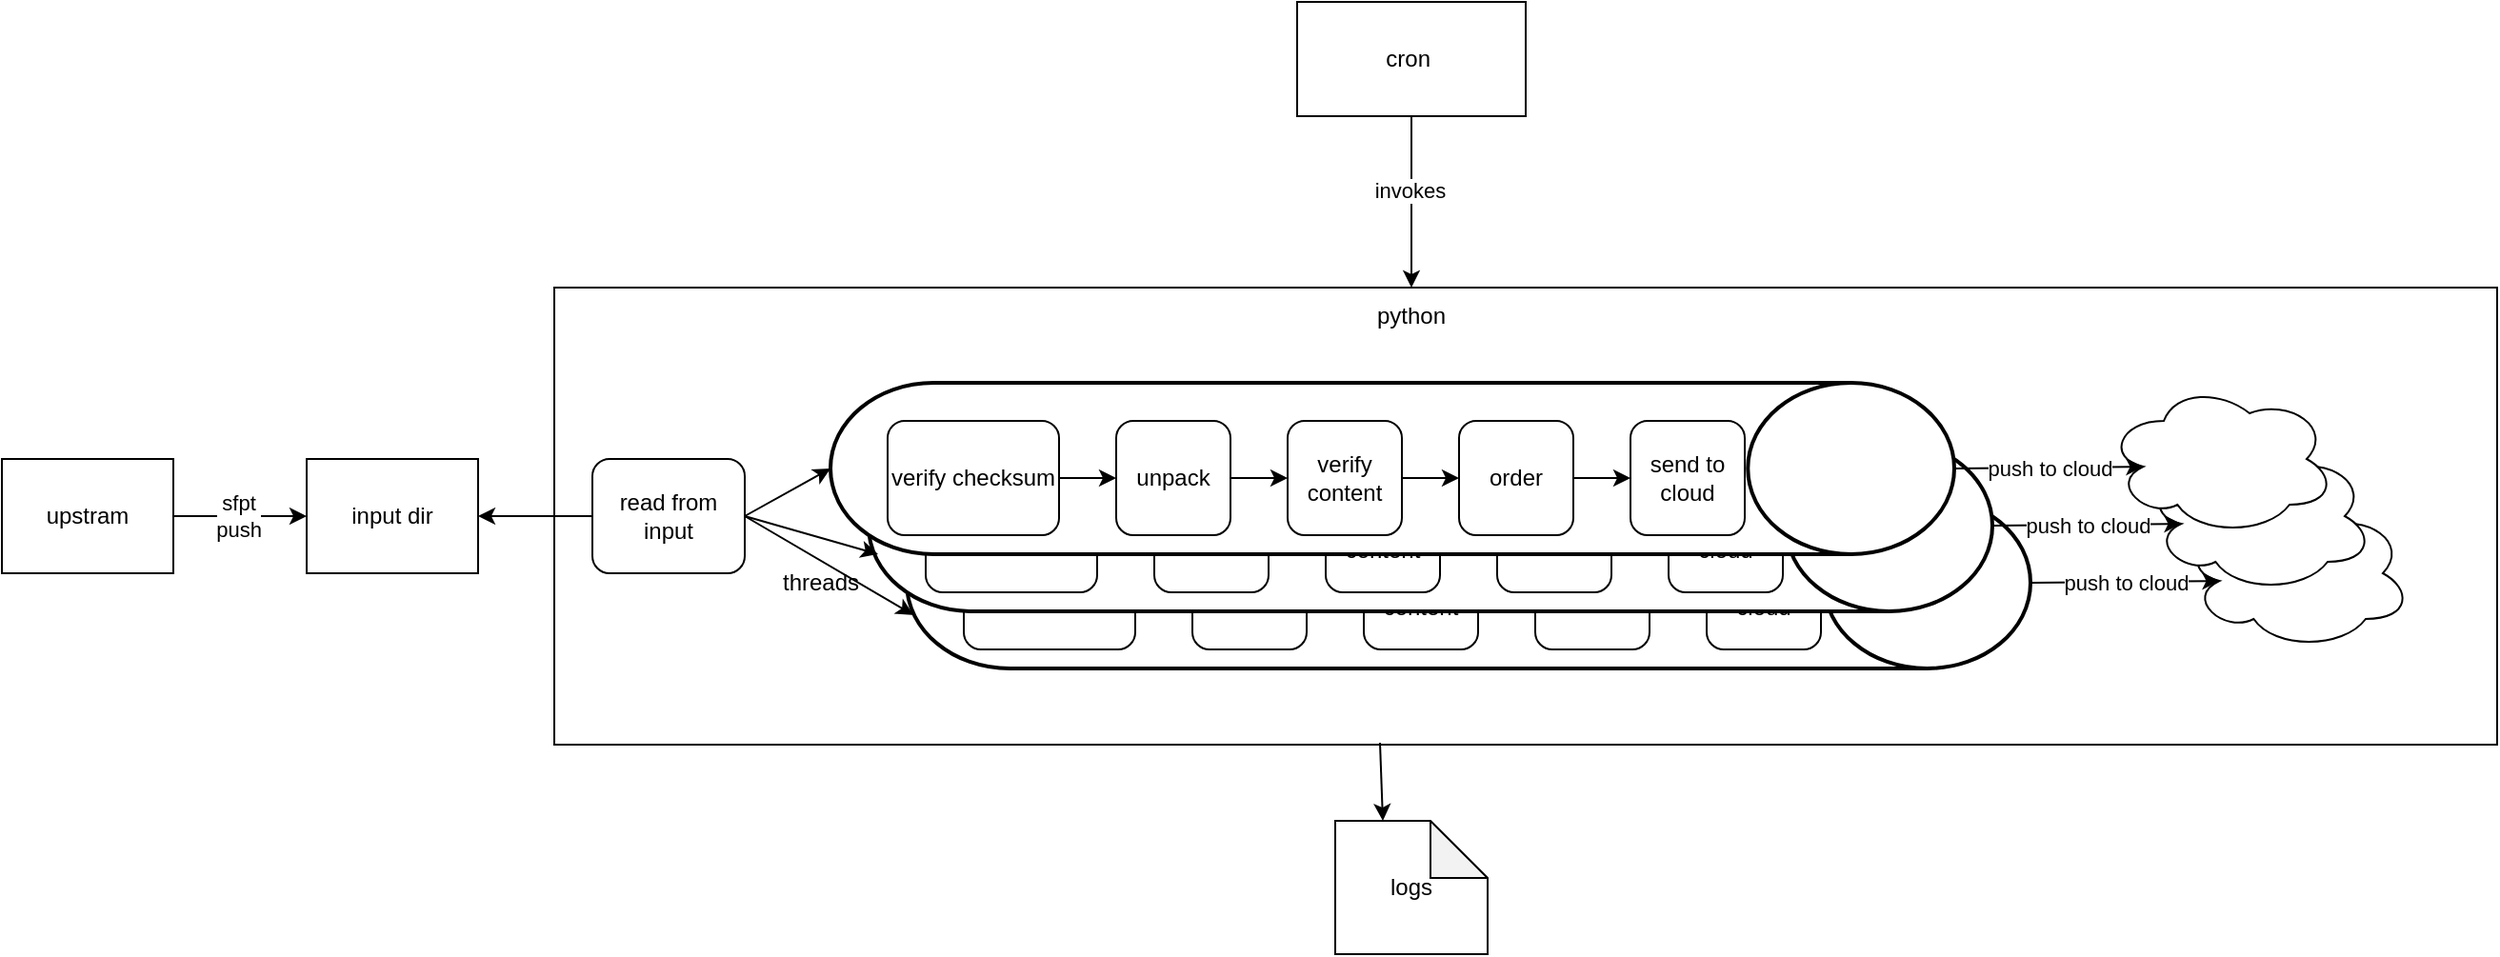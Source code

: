 <mxfile version="28.1.1">
  <diagram name="Page-1" id="q3n8ZEGxXDpEtiMqKn5M">
    <mxGraphModel dx="1567" dy="911" grid="1" gridSize="10" guides="1" tooltips="1" connect="1" arrows="1" fold="1" page="1" pageScale="1" pageWidth="850" pageHeight="1100" math="0" shadow="0">
      <root>
        <mxCell id="0" />
        <mxCell id="1" parent="0" />
        <mxCell id="0xNz1WRSWrmB9gClnGDd-66" value="" style="rounded=0;whiteSpace=wrap;html=1;" vertex="1" parent="1">
          <mxGeometry x="380" y="210" width="1020" height="240" as="geometry" />
        </mxCell>
        <mxCell id="0xNz1WRSWrmB9gClnGDd-1" value="upstram" style="rounded=0;whiteSpace=wrap;html=1;" vertex="1" parent="1">
          <mxGeometry x="90" y="300" width="90" height="60" as="geometry" />
        </mxCell>
        <mxCell id="0xNz1WRSWrmB9gClnGDd-2" value="input dir" style="rounded=0;whiteSpace=wrap;html=1;" vertex="1" parent="1">
          <mxGeometry x="250" y="300" width="90" height="60" as="geometry" />
        </mxCell>
        <mxCell id="0xNz1WRSWrmB9gClnGDd-3" value="" style="endArrow=classic;html=1;rounded=0;exitX=1;exitY=0.5;exitDx=0;exitDy=0;entryX=0;entryY=0.5;entryDx=0;entryDy=0;" edge="1" parent="1" source="0xNz1WRSWrmB9gClnGDd-1" target="0xNz1WRSWrmB9gClnGDd-2">
          <mxGeometry width="50" height="50" relative="1" as="geometry">
            <mxPoint x="140" y="450" as="sourcePoint" />
            <mxPoint x="190" y="400" as="targetPoint" />
          </mxGeometry>
        </mxCell>
        <mxCell id="0xNz1WRSWrmB9gClnGDd-4" value="&lt;div&gt;sfpt&lt;/div&gt;&lt;div&gt;push&lt;/div&gt;" style="edgeLabel;html=1;align=center;verticalAlign=middle;resizable=0;points=[];" vertex="1" connectable="0" parent="0xNz1WRSWrmB9gClnGDd-3">
          <mxGeometry x="0.12" y="-2" relative="1" as="geometry">
            <mxPoint x="-5" y="-2" as="offset" />
          </mxGeometry>
        </mxCell>
        <mxCell id="0xNz1WRSWrmB9gClnGDd-5" value="read from input" style="rounded=1;whiteSpace=wrap;html=1;" vertex="1" parent="1">
          <mxGeometry x="400" y="300" width="80" height="60" as="geometry" />
        </mxCell>
        <mxCell id="0xNz1WRSWrmB9gClnGDd-64" value="" style="group" vertex="1" connectable="0" parent="1">
          <mxGeometry x="525" y="260" width="830" height="150" as="geometry" />
        </mxCell>
        <mxCell id="0xNz1WRSWrmB9gClnGDd-36" value="" style="group" vertex="1" connectable="0" parent="0xNz1WRSWrmB9gClnGDd-64">
          <mxGeometry x="40" y="60" width="790" height="90" as="geometry" />
        </mxCell>
        <mxCell id="0xNz1WRSWrmB9gClnGDd-37" value="" style="strokeWidth=2;html=1;shape=mxgraph.flowchart.direct_data;whiteSpace=wrap;" vertex="1" parent="0xNz1WRSWrmB9gClnGDd-36">
          <mxGeometry width="590" height="90" as="geometry" />
        </mxCell>
        <mxCell id="0xNz1WRSWrmB9gClnGDd-38" value="verify checksum" style="rounded=1;whiteSpace=wrap;html=1;" vertex="1" parent="0xNz1WRSWrmB9gClnGDd-36">
          <mxGeometry x="30" y="20" width="90" height="60" as="geometry" />
        </mxCell>
        <mxCell id="0xNz1WRSWrmB9gClnGDd-39" value="unpack" style="rounded=1;whiteSpace=wrap;html=1;" vertex="1" parent="0xNz1WRSWrmB9gClnGDd-36">
          <mxGeometry x="150" y="20" width="60" height="60" as="geometry" />
        </mxCell>
        <mxCell id="0xNz1WRSWrmB9gClnGDd-40" value="verify content" style="rounded=1;whiteSpace=wrap;html=1;" vertex="1" parent="0xNz1WRSWrmB9gClnGDd-36">
          <mxGeometry x="240" y="20" width="60" height="60" as="geometry" />
        </mxCell>
        <mxCell id="0xNz1WRSWrmB9gClnGDd-41" value="order" style="rounded=1;whiteSpace=wrap;html=1;" vertex="1" parent="0xNz1WRSWrmB9gClnGDd-36">
          <mxGeometry x="330" y="20" width="60" height="60" as="geometry" />
        </mxCell>
        <mxCell id="0xNz1WRSWrmB9gClnGDd-42" value="send to cloud" style="rounded=1;whiteSpace=wrap;html=1;" vertex="1" parent="0xNz1WRSWrmB9gClnGDd-36">
          <mxGeometry x="420" y="20" width="60" height="60" as="geometry" />
        </mxCell>
        <mxCell id="0xNz1WRSWrmB9gClnGDd-43" value="" style="endArrow=classic;html=1;rounded=0;exitX=1;exitY=0.5;exitDx=0;exitDy=0;entryX=0;entryY=0.5;entryDx=0;entryDy=0;" edge="1" parent="0xNz1WRSWrmB9gClnGDd-36" source="0xNz1WRSWrmB9gClnGDd-38" target="0xNz1WRSWrmB9gClnGDd-39">
          <mxGeometry width="50" height="50" relative="1" as="geometry">
            <mxPoint x="130" as="sourcePoint" />
            <mxPoint x="180" y="-50" as="targetPoint" />
          </mxGeometry>
        </mxCell>
        <mxCell id="0xNz1WRSWrmB9gClnGDd-44" value="" style="endArrow=classic;html=1;rounded=0;exitX=1;exitY=0.5;exitDx=0;exitDy=0;entryX=0;entryY=0.5;entryDx=0;entryDy=0;" edge="1" parent="0xNz1WRSWrmB9gClnGDd-36" source="0xNz1WRSWrmB9gClnGDd-39" target="0xNz1WRSWrmB9gClnGDd-40">
          <mxGeometry width="50" height="50" relative="1" as="geometry">
            <mxPoint x="270" y="210" as="sourcePoint" />
            <mxPoint x="320" y="160" as="targetPoint" />
          </mxGeometry>
        </mxCell>
        <mxCell id="0xNz1WRSWrmB9gClnGDd-45" value="" style="endArrow=classic;html=1;rounded=0;exitX=1;exitY=0.5;exitDx=0;exitDy=0;entryX=0;entryY=0.5;entryDx=0;entryDy=0;" edge="1" parent="0xNz1WRSWrmB9gClnGDd-36" source="0xNz1WRSWrmB9gClnGDd-40" target="0xNz1WRSWrmB9gClnGDd-41">
          <mxGeometry width="50" height="50" relative="1" as="geometry">
            <mxPoint x="270" y="210" as="sourcePoint" />
            <mxPoint x="320" y="160" as="targetPoint" />
          </mxGeometry>
        </mxCell>
        <mxCell id="0xNz1WRSWrmB9gClnGDd-46" value="" style="endArrow=classic;html=1;rounded=0;exitX=1;exitY=0.5;exitDx=0;exitDy=0;entryX=0;entryY=0.5;entryDx=0;entryDy=0;" edge="1" parent="0xNz1WRSWrmB9gClnGDd-36" source="0xNz1WRSWrmB9gClnGDd-41" target="0xNz1WRSWrmB9gClnGDd-42">
          <mxGeometry width="50" height="50" relative="1" as="geometry">
            <mxPoint x="270" y="210" as="sourcePoint" />
            <mxPoint x="320" y="160" as="targetPoint" />
          </mxGeometry>
        </mxCell>
        <mxCell id="0xNz1WRSWrmB9gClnGDd-47" value="" style="ellipse;shape=cloud;whiteSpace=wrap;html=1;" vertex="1" parent="0xNz1WRSWrmB9gClnGDd-36">
          <mxGeometry x="670" width="120" height="80" as="geometry" />
        </mxCell>
        <mxCell id="0xNz1WRSWrmB9gClnGDd-48" value="" style="endArrow=classic;html=1;rounded=0;exitX=1;exitY=0.5;exitDx=0;exitDy=0;exitPerimeter=0;entryX=0.16;entryY=0.55;entryDx=0;entryDy=0;entryPerimeter=0;" edge="1" parent="0xNz1WRSWrmB9gClnGDd-36" source="0xNz1WRSWrmB9gClnGDd-37" target="0xNz1WRSWrmB9gClnGDd-47">
          <mxGeometry width="50" height="50" relative="1" as="geometry">
            <mxPoint x="270" y="210" as="sourcePoint" />
            <mxPoint x="320" y="160" as="targetPoint" />
          </mxGeometry>
        </mxCell>
        <mxCell id="0xNz1WRSWrmB9gClnGDd-49" value="push to cloud" style="edgeLabel;html=1;align=center;verticalAlign=middle;resizable=0;points=[];" vertex="1" connectable="0" parent="0xNz1WRSWrmB9gClnGDd-48">
          <mxGeometry x="-0.335" y="1" relative="1" as="geometry">
            <mxPoint x="17" y="1" as="offset" />
          </mxGeometry>
        </mxCell>
        <mxCell id="0xNz1WRSWrmB9gClnGDd-35" value="" style="group" vertex="1" connectable="0" parent="0xNz1WRSWrmB9gClnGDd-64">
          <mxGeometry x="20" y="30" width="790" height="90" as="geometry" />
        </mxCell>
        <mxCell id="0xNz1WRSWrmB9gClnGDd-18" value="" style="strokeWidth=2;html=1;shape=mxgraph.flowchart.direct_data;whiteSpace=wrap;" vertex="1" parent="0xNz1WRSWrmB9gClnGDd-35">
          <mxGeometry width="590" height="90" as="geometry" />
        </mxCell>
        <mxCell id="0xNz1WRSWrmB9gClnGDd-6" value="verify checksum" style="rounded=1;whiteSpace=wrap;html=1;" vertex="1" parent="0xNz1WRSWrmB9gClnGDd-35">
          <mxGeometry x="30" y="20" width="90" height="60" as="geometry" />
        </mxCell>
        <mxCell id="0xNz1WRSWrmB9gClnGDd-7" value="unpack" style="rounded=1;whiteSpace=wrap;html=1;" vertex="1" parent="0xNz1WRSWrmB9gClnGDd-35">
          <mxGeometry x="150" y="20" width="60" height="60" as="geometry" />
        </mxCell>
        <mxCell id="0xNz1WRSWrmB9gClnGDd-8" value="verify content" style="rounded=1;whiteSpace=wrap;html=1;" vertex="1" parent="0xNz1WRSWrmB9gClnGDd-35">
          <mxGeometry x="240" y="20" width="60" height="60" as="geometry" />
        </mxCell>
        <mxCell id="0xNz1WRSWrmB9gClnGDd-9" value="order" style="rounded=1;whiteSpace=wrap;html=1;" vertex="1" parent="0xNz1WRSWrmB9gClnGDd-35">
          <mxGeometry x="330" y="20" width="60" height="60" as="geometry" />
        </mxCell>
        <mxCell id="0xNz1WRSWrmB9gClnGDd-11" value="send to cloud" style="rounded=1;whiteSpace=wrap;html=1;" vertex="1" parent="0xNz1WRSWrmB9gClnGDd-35">
          <mxGeometry x="420" y="20" width="60" height="60" as="geometry" />
        </mxCell>
        <mxCell id="0xNz1WRSWrmB9gClnGDd-12" value="" style="endArrow=classic;html=1;rounded=0;exitX=1;exitY=0.5;exitDx=0;exitDy=0;entryX=0;entryY=0.5;entryDx=0;entryDy=0;" edge="1" parent="0xNz1WRSWrmB9gClnGDd-35" source="0xNz1WRSWrmB9gClnGDd-6" target="0xNz1WRSWrmB9gClnGDd-7">
          <mxGeometry width="50" height="50" relative="1" as="geometry">
            <mxPoint x="130" as="sourcePoint" />
            <mxPoint x="180" y="-50" as="targetPoint" />
          </mxGeometry>
        </mxCell>
        <mxCell id="0xNz1WRSWrmB9gClnGDd-15" value="" style="endArrow=classic;html=1;rounded=0;exitX=1;exitY=0.5;exitDx=0;exitDy=0;entryX=0;entryY=0.5;entryDx=0;entryDy=0;" edge="1" parent="0xNz1WRSWrmB9gClnGDd-35" source="0xNz1WRSWrmB9gClnGDd-7" target="0xNz1WRSWrmB9gClnGDd-8">
          <mxGeometry width="50" height="50" relative="1" as="geometry">
            <mxPoint x="270" y="210" as="sourcePoint" />
            <mxPoint x="320" y="160" as="targetPoint" />
          </mxGeometry>
        </mxCell>
        <mxCell id="0xNz1WRSWrmB9gClnGDd-16" value="" style="endArrow=classic;html=1;rounded=0;exitX=1;exitY=0.5;exitDx=0;exitDy=0;entryX=0;entryY=0.5;entryDx=0;entryDy=0;" edge="1" parent="0xNz1WRSWrmB9gClnGDd-35" source="0xNz1WRSWrmB9gClnGDd-8" target="0xNz1WRSWrmB9gClnGDd-9">
          <mxGeometry width="50" height="50" relative="1" as="geometry">
            <mxPoint x="270" y="210" as="sourcePoint" />
            <mxPoint x="320" y="160" as="targetPoint" />
          </mxGeometry>
        </mxCell>
        <mxCell id="0xNz1WRSWrmB9gClnGDd-17" value="" style="endArrow=classic;html=1;rounded=0;exitX=1;exitY=0.5;exitDx=0;exitDy=0;entryX=0;entryY=0.5;entryDx=0;entryDy=0;" edge="1" parent="0xNz1WRSWrmB9gClnGDd-35" source="0xNz1WRSWrmB9gClnGDd-9" target="0xNz1WRSWrmB9gClnGDd-11">
          <mxGeometry width="50" height="50" relative="1" as="geometry">
            <mxPoint x="270" y="210" as="sourcePoint" />
            <mxPoint x="320" y="160" as="targetPoint" />
          </mxGeometry>
        </mxCell>
        <mxCell id="0xNz1WRSWrmB9gClnGDd-19" value="" style="ellipse;shape=cloud;whiteSpace=wrap;html=1;" vertex="1" parent="0xNz1WRSWrmB9gClnGDd-35">
          <mxGeometry x="670" width="120" height="80" as="geometry" />
        </mxCell>
        <mxCell id="0xNz1WRSWrmB9gClnGDd-20" value="" style="endArrow=classic;html=1;rounded=0;exitX=1;exitY=0.5;exitDx=0;exitDy=0;exitPerimeter=0;entryX=0.16;entryY=0.55;entryDx=0;entryDy=0;entryPerimeter=0;" edge="1" parent="0xNz1WRSWrmB9gClnGDd-35" source="0xNz1WRSWrmB9gClnGDd-18" target="0xNz1WRSWrmB9gClnGDd-19">
          <mxGeometry width="50" height="50" relative="1" as="geometry">
            <mxPoint x="270" y="210" as="sourcePoint" />
            <mxPoint x="320" y="160" as="targetPoint" />
          </mxGeometry>
        </mxCell>
        <mxCell id="0xNz1WRSWrmB9gClnGDd-21" value="push to cloud" style="edgeLabel;html=1;align=center;verticalAlign=middle;resizable=0;points=[];" vertex="1" connectable="0" parent="0xNz1WRSWrmB9gClnGDd-20">
          <mxGeometry x="-0.335" y="1" relative="1" as="geometry">
            <mxPoint x="17" y="1" as="offset" />
          </mxGeometry>
        </mxCell>
        <mxCell id="0xNz1WRSWrmB9gClnGDd-50" value="" style="group" vertex="1" connectable="0" parent="0xNz1WRSWrmB9gClnGDd-64">
          <mxGeometry width="790" height="90" as="geometry" />
        </mxCell>
        <mxCell id="0xNz1WRSWrmB9gClnGDd-51" value="" style="strokeWidth=2;html=1;shape=mxgraph.flowchart.direct_data;whiteSpace=wrap;" vertex="1" parent="0xNz1WRSWrmB9gClnGDd-50">
          <mxGeometry width="590" height="90" as="geometry" />
        </mxCell>
        <mxCell id="0xNz1WRSWrmB9gClnGDd-52" value="verify checksum" style="rounded=1;whiteSpace=wrap;html=1;" vertex="1" parent="0xNz1WRSWrmB9gClnGDd-50">
          <mxGeometry x="30" y="20" width="90" height="60" as="geometry" />
        </mxCell>
        <mxCell id="0xNz1WRSWrmB9gClnGDd-53" value="unpack" style="rounded=1;whiteSpace=wrap;html=1;" vertex="1" parent="0xNz1WRSWrmB9gClnGDd-50">
          <mxGeometry x="150" y="20" width="60" height="60" as="geometry" />
        </mxCell>
        <mxCell id="0xNz1WRSWrmB9gClnGDd-54" value="verify content" style="rounded=1;whiteSpace=wrap;html=1;" vertex="1" parent="0xNz1WRSWrmB9gClnGDd-50">
          <mxGeometry x="240" y="20" width="60" height="60" as="geometry" />
        </mxCell>
        <mxCell id="0xNz1WRSWrmB9gClnGDd-55" value="order" style="rounded=1;whiteSpace=wrap;html=1;" vertex="1" parent="0xNz1WRSWrmB9gClnGDd-50">
          <mxGeometry x="330" y="20" width="60" height="60" as="geometry" />
        </mxCell>
        <mxCell id="0xNz1WRSWrmB9gClnGDd-56" value="send to cloud" style="rounded=1;whiteSpace=wrap;html=1;" vertex="1" parent="0xNz1WRSWrmB9gClnGDd-50">
          <mxGeometry x="420" y="20" width="60" height="60" as="geometry" />
        </mxCell>
        <mxCell id="0xNz1WRSWrmB9gClnGDd-57" value="" style="endArrow=classic;html=1;rounded=0;exitX=1;exitY=0.5;exitDx=0;exitDy=0;entryX=0;entryY=0.5;entryDx=0;entryDy=0;" edge="1" parent="0xNz1WRSWrmB9gClnGDd-50" source="0xNz1WRSWrmB9gClnGDd-52" target="0xNz1WRSWrmB9gClnGDd-53">
          <mxGeometry width="50" height="50" relative="1" as="geometry">
            <mxPoint x="130" as="sourcePoint" />
            <mxPoint x="180" y="-50" as="targetPoint" />
          </mxGeometry>
        </mxCell>
        <mxCell id="0xNz1WRSWrmB9gClnGDd-58" value="" style="endArrow=classic;html=1;rounded=0;exitX=1;exitY=0.5;exitDx=0;exitDy=0;entryX=0;entryY=0.5;entryDx=0;entryDy=0;" edge="1" parent="0xNz1WRSWrmB9gClnGDd-50" source="0xNz1WRSWrmB9gClnGDd-53" target="0xNz1WRSWrmB9gClnGDd-54">
          <mxGeometry width="50" height="50" relative="1" as="geometry">
            <mxPoint x="270" y="210" as="sourcePoint" />
            <mxPoint x="320" y="160" as="targetPoint" />
          </mxGeometry>
        </mxCell>
        <mxCell id="0xNz1WRSWrmB9gClnGDd-59" value="" style="endArrow=classic;html=1;rounded=0;exitX=1;exitY=0.5;exitDx=0;exitDy=0;entryX=0;entryY=0.5;entryDx=0;entryDy=0;" edge="1" parent="0xNz1WRSWrmB9gClnGDd-50" source="0xNz1WRSWrmB9gClnGDd-54" target="0xNz1WRSWrmB9gClnGDd-55">
          <mxGeometry width="50" height="50" relative="1" as="geometry">
            <mxPoint x="270" y="210" as="sourcePoint" />
            <mxPoint x="320" y="160" as="targetPoint" />
          </mxGeometry>
        </mxCell>
        <mxCell id="0xNz1WRSWrmB9gClnGDd-60" value="" style="endArrow=classic;html=1;rounded=0;exitX=1;exitY=0.5;exitDx=0;exitDy=0;entryX=0;entryY=0.5;entryDx=0;entryDy=0;" edge="1" parent="0xNz1WRSWrmB9gClnGDd-50" source="0xNz1WRSWrmB9gClnGDd-55" target="0xNz1WRSWrmB9gClnGDd-56">
          <mxGeometry width="50" height="50" relative="1" as="geometry">
            <mxPoint x="270" y="210" as="sourcePoint" />
            <mxPoint x="320" y="160" as="targetPoint" />
          </mxGeometry>
        </mxCell>
        <mxCell id="0xNz1WRSWrmB9gClnGDd-61" value="" style="ellipse;shape=cloud;whiteSpace=wrap;html=1;" vertex="1" parent="0xNz1WRSWrmB9gClnGDd-50">
          <mxGeometry x="670" width="120" height="80" as="geometry" />
        </mxCell>
        <mxCell id="0xNz1WRSWrmB9gClnGDd-62" value="" style="endArrow=classic;html=1;rounded=0;exitX=1;exitY=0.5;exitDx=0;exitDy=0;exitPerimeter=0;entryX=0.16;entryY=0.55;entryDx=0;entryDy=0;entryPerimeter=0;" edge="1" parent="0xNz1WRSWrmB9gClnGDd-50" source="0xNz1WRSWrmB9gClnGDd-51" target="0xNz1WRSWrmB9gClnGDd-61">
          <mxGeometry width="50" height="50" relative="1" as="geometry">
            <mxPoint x="270" y="210" as="sourcePoint" />
            <mxPoint x="320" y="160" as="targetPoint" />
          </mxGeometry>
        </mxCell>
        <mxCell id="0xNz1WRSWrmB9gClnGDd-63" value="push to cloud" style="edgeLabel;html=1;align=center;verticalAlign=middle;resizable=0;points=[];" vertex="1" connectable="0" parent="0xNz1WRSWrmB9gClnGDd-62">
          <mxGeometry x="-0.335" y="1" relative="1" as="geometry">
            <mxPoint x="17" y="1" as="offset" />
          </mxGeometry>
        </mxCell>
        <mxCell id="0xNz1WRSWrmB9gClnGDd-67" value="logs" style="shape=note;whiteSpace=wrap;html=1;backgroundOutline=1;darkOpacity=0.05;" vertex="1" parent="1">
          <mxGeometry x="790" y="490" width="80" height="70" as="geometry" />
        </mxCell>
        <mxCell id="0xNz1WRSWrmB9gClnGDd-69" value="python" style="text;html=1;align=center;verticalAlign=middle;whiteSpace=wrap;rounded=0;" vertex="1" parent="1">
          <mxGeometry x="800" y="210" width="60" height="30" as="geometry" />
        </mxCell>
        <mxCell id="0xNz1WRSWrmB9gClnGDd-70" value="" style="endArrow=classic;html=1;rounded=0;entryX=0;entryY=0;entryDx=25;entryDy=0;entryPerimeter=0;exitX=0.425;exitY=0.996;exitDx=0;exitDy=0;exitPerimeter=0;" edge="1" parent="1" source="0xNz1WRSWrmB9gClnGDd-66" target="0xNz1WRSWrmB9gClnGDd-67">
          <mxGeometry width="50" height="50" relative="1" as="geometry">
            <mxPoint x="810" y="410" as="sourcePoint" />
            <mxPoint x="860" y="360" as="targetPoint" />
          </mxGeometry>
        </mxCell>
        <mxCell id="0xNz1WRSWrmB9gClnGDd-72" value="cron&amp;nbsp;" style="rounded=0;whiteSpace=wrap;html=1;" vertex="1" parent="1">
          <mxGeometry x="770" y="60" width="120" height="60" as="geometry" />
        </mxCell>
        <mxCell id="0xNz1WRSWrmB9gClnGDd-73" value="" style="endArrow=classic;html=1;rounded=0;entryX=1;entryY=0.5;entryDx=0;entryDy=0;exitX=0;exitY=0.5;exitDx=0;exitDy=0;" edge="1" parent="1" source="0xNz1WRSWrmB9gClnGDd-5" target="0xNz1WRSWrmB9gClnGDd-2">
          <mxGeometry width="50" height="50" relative="1" as="geometry">
            <mxPoint x="730" y="410" as="sourcePoint" />
            <mxPoint x="780" y="360" as="targetPoint" />
          </mxGeometry>
        </mxCell>
        <mxCell id="0xNz1WRSWrmB9gClnGDd-74" value="" style="endArrow=classic;html=1;rounded=0;exitX=1;exitY=0.5;exitDx=0;exitDy=0;entryX=0;entryY=0.5;entryDx=0;entryDy=0;entryPerimeter=0;" edge="1" parent="1" source="0xNz1WRSWrmB9gClnGDd-5" target="0xNz1WRSWrmB9gClnGDd-51">
          <mxGeometry width="50" height="50" relative="1" as="geometry">
            <mxPoint x="730" y="410" as="sourcePoint" />
            <mxPoint x="780" y="360" as="targetPoint" />
          </mxGeometry>
        </mxCell>
        <mxCell id="0xNz1WRSWrmB9gClnGDd-75" value="" style="endArrow=classic;html=1;rounded=0;exitX=1;exitY=0.5;exitDx=0;exitDy=0;" edge="1" parent="1" source="0xNz1WRSWrmB9gClnGDd-5">
          <mxGeometry width="50" height="50" relative="1" as="geometry">
            <mxPoint x="730" y="410" as="sourcePoint" />
            <mxPoint x="550" y="350" as="targetPoint" />
          </mxGeometry>
        </mxCell>
        <mxCell id="0xNz1WRSWrmB9gClnGDd-76" value="" style="endArrow=classic;html=1;rounded=0;exitX=1;exitY=0.5;exitDx=0;exitDy=0;entryX=0.006;entryY=0.688;entryDx=0;entryDy=0;entryPerimeter=0;" edge="1" parent="1" source="0xNz1WRSWrmB9gClnGDd-5" target="0xNz1WRSWrmB9gClnGDd-37">
          <mxGeometry width="50" height="50" relative="1" as="geometry">
            <mxPoint x="730" y="410" as="sourcePoint" />
            <mxPoint x="780" y="360" as="targetPoint" />
          </mxGeometry>
        </mxCell>
        <mxCell id="0xNz1WRSWrmB9gClnGDd-77" value="threads" style="text;html=1;align=center;verticalAlign=middle;whiteSpace=wrap;rounded=0;" vertex="1" parent="1">
          <mxGeometry x="490" y="350" width="60" height="30" as="geometry" />
        </mxCell>
        <mxCell id="0xNz1WRSWrmB9gClnGDd-78" value="" style="endArrow=classic;html=1;rounded=0;exitX=0.5;exitY=1;exitDx=0;exitDy=0;entryX=0.5;entryY=0;entryDx=0;entryDy=0;" edge="1" parent="1" source="0xNz1WRSWrmB9gClnGDd-72" target="0xNz1WRSWrmB9gClnGDd-69">
          <mxGeometry width="50" height="50" relative="1" as="geometry">
            <mxPoint x="730" y="410" as="sourcePoint" />
            <mxPoint x="780" y="360" as="targetPoint" />
          </mxGeometry>
        </mxCell>
        <mxCell id="0xNz1WRSWrmB9gClnGDd-79" value="invokes" style="edgeLabel;html=1;align=center;verticalAlign=middle;resizable=0;points=[];" vertex="1" connectable="0" parent="0xNz1WRSWrmB9gClnGDd-78">
          <mxGeometry x="-0.146" y="-1" relative="1" as="geometry">
            <mxPoint as="offset" />
          </mxGeometry>
        </mxCell>
      </root>
    </mxGraphModel>
  </diagram>
</mxfile>
